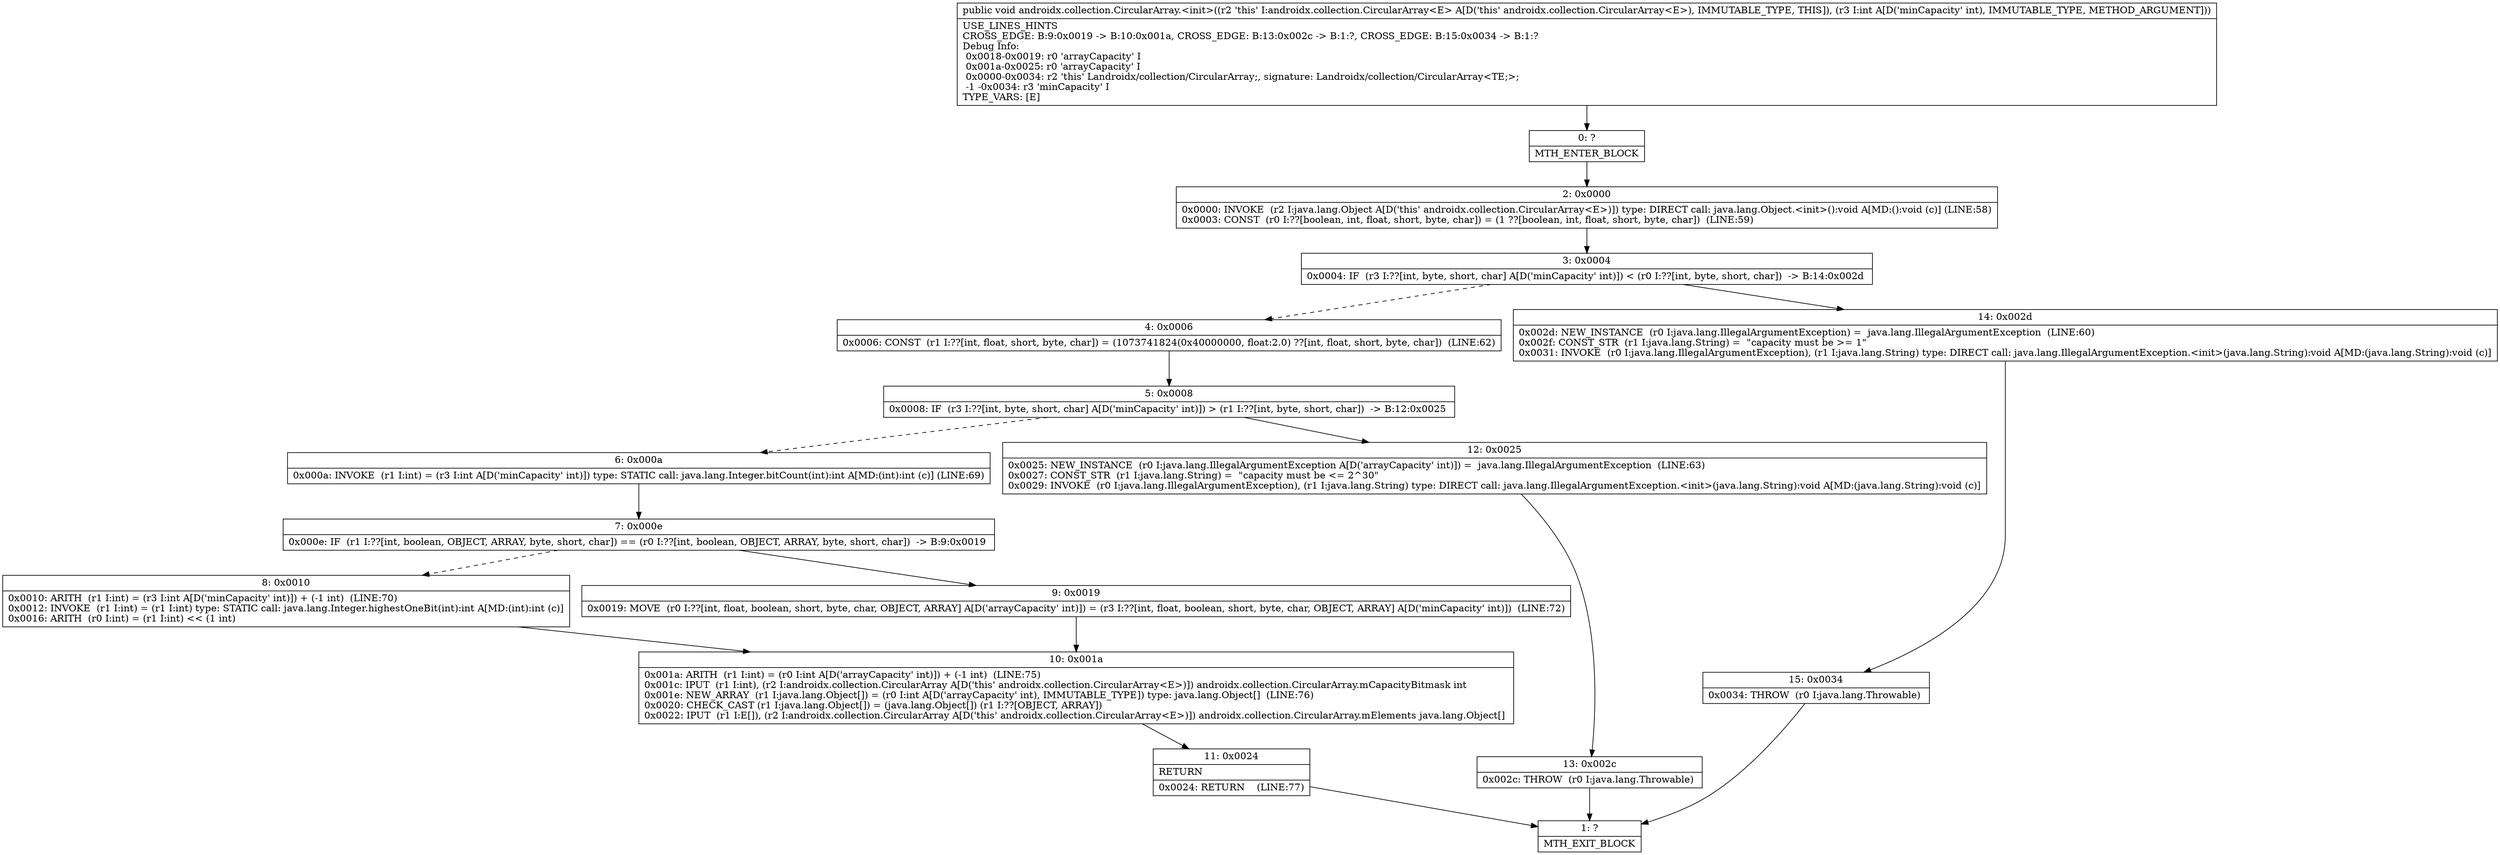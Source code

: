 digraph "CFG forandroidx.collection.CircularArray.\<init\>(I)V" {
Node_0 [shape=record,label="{0\:\ ?|MTH_ENTER_BLOCK\l}"];
Node_2 [shape=record,label="{2\:\ 0x0000|0x0000: INVOKE  (r2 I:java.lang.Object A[D('this' androidx.collection.CircularArray\<E\>)]) type: DIRECT call: java.lang.Object.\<init\>():void A[MD:():void (c)] (LINE:58)\l0x0003: CONST  (r0 I:??[boolean, int, float, short, byte, char]) = (1 ??[boolean, int, float, short, byte, char])  (LINE:59)\l}"];
Node_3 [shape=record,label="{3\:\ 0x0004|0x0004: IF  (r3 I:??[int, byte, short, char] A[D('minCapacity' int)]) \< (r0 I:??[int, byte, short, char])  \-\> B:14:0x002d \l}"];
Node_4 [shape=record,label="{4\:\ 0x0006|0x0006: CONST  (r1 I:??[int, float, short, byte, char]) = (1073741824(0x40000000, float:2.0) ??[int, float, short, byte, char])  (LINE:62)\l}"];
Node_5 [shape=record,label="{5\:\ 0x0008|0x0008: IF  (r3 I:??[int, byte, short, char] A[D('minCapacity' int)]) \> (r1 I:??[int, byte, short, char])  \-\> B:12:0x0025 \l}"];
Node_6 [shape=record,label="{6\:\ 0x000a|0x000a: INVOKE  (r1 I:int) = (r3 I:int A[D('minCapacity' int)]) type: STATIC call: java.lang.Integer.bitCount(int):int A[MD:(int):int (c)] (LINE:69)\l}"];
Node_7 [shape=record,label="{7\:\ 0x000e|0x000e: IF  (r1 I:??[int, boolean, OBJECT, ARRAY, byte, short, char]) == (r0 I:??[int, boolean, OBJECT, ARRAY, byte, short, char])  \-\> B:9:0x0019 \l}"];
Node_8 [shape=record,label="{8\:\ 0x0010|0x0010: ARITH  (r1 I:int) = (r3 I:int A[D('minCapacity' int)]) + (\-1 int)  (LINE:70)\l0x0012: INVOKE  (r1 I:int) = (r1 I:int) type: STATIC call: java.lang.Integer.highestOneBit(int):int A[MD:(int):int (c)]\l0x0016: ARITH  (r0 I:int) = (r1 I:int) \<\< (1 int) \l}"];
Node_10 [shape=record,label="{10\:\ 0x001a|0x001a: ARITH  (r1 I:int) = (r0 I:int A[D('arrayCapacity' int)]) + (\-1 int)  (LINE:75)\l0x001c: IPUT  (r1 I:int), (r2 I:androidx.collection.CircularArray A[D('this' androidx.collection.CircularArray\<E\>)]) androidx.collection.CircularArray.mCapacityBitmask int \l0x001e: NEW_ARRAY  (r1 I:java.lang.Object[]) = (r0 I:int A[D('arrayCapacity' int), IMMUTABLE_TYPE]) type: java.lang.Object[]  (LINE:76)\l0x0020: CHECK_CAST (r1 I:java.lang.Object[]) = (java.lang.Object[]) (r1 I:??[OBJECT, ARRAY]) \l0x0022: IPUT  (r1 I:E[]), (r2 I:androidx.collection.CircularArray A[D('this' androidx.collection.CircularArray\<E\>)]) androidx.collection.CircularArray.mElements java.lang.Object[] \l}"];
Node_11 [shape=record,label="{11\:\ 0x0024|RETURN\l|0x0024: RETURN    (LINE:77)\l}"];
Node_1 [shape=record,label="{1\:\ ?|MTH_EXIT_BLOCK\l}"];
Node_9 [shape=record,label="{9\:\ 0x0019|0x0019: MOVE  (r0 I:??[int, float, boolean, short, byte, char, OBJECT, ARRAY] A[D('arrayCapacity' int)]) = (r3 I:??[int, float, boolean, short, byte, char, OBJECT, ARRAY] A[D('minCapacity' int)])  (LINE:72)\l}"];
Node_12 [shape=record,label="{12\:\ 0x0025|0x0025: NEW_INSTANCE  (r0 I:java.lang.IllegalArgumentException A[D('arrayCapacity' int)]) =  java.lang.IllegalArgumentException  (LINE:63)\l0x0027: CONST_STR  (r1 I:java.lang.String) =  \"capacity must be \<= 2^30\" \l0x0029: INVOKE  (r0 I:java.lang.IllegalArgumentException), (r1 I:java.lang.String) type: DIRECT call: java.lang.IllegalArgumentException.\<init\>(java.lang.String):void A[MD:(java.lang.String):void (c)]\l}"];
Node_13 [shape=record,label="{13\:\ 0x002c|0x002c: THROW  (r0 I:java.lang.Throwable) \l}"];
Node_14 [shape=record,label="{14\:\ 0x002d|0x002d: NEW_INSTANCE  (r0 I:java.lang.IllegalArgumentException) =  java.lang.IllegalArgumentException  (LINE:60)\l0x002f: CONST_STR  (r1 I:java.lang.String) =  \"capacity must be \>= 1\" \l0x0031: INVOKE  (r0 I:java.lang.IllegalArgumentException), (r1 I:java.lang.String) type: DIRECT call: java.lang.IllegalArgumentException.\<init\>(java.lang.String):void A[MD:(java.lang.String):void (c)]\l}"];
Node_15 [shape=record,label="{15\:\ 0x0034|0x0034: THROW  (r0 I:java.lang.Throwable) \l}"];
MethodNode[shape=record,label="{public void androidx.collection.CircularArray.\<init\>((r2 'this' I:androidx.collection.CircularArray\<E\> A[D('this' androidx.collection.CircularArray\<E\>), IMMUTABLE_TYPE, THIS]), (r3 I:int A[D('minCapacity' int), IMMUTABLE_TYPE, METHOD_ARGUMENT]))  | USE_LINES_HINTS\lCROSS_EDGE: B:9:0x0019 \-\> B:10:0x001a, CROSS_EDGE: B:13:0x002c \-\> B:1:?, CROSS_EDGE: B:15:0x0034 \-\> B:1:?\lDebug Info:\l  0x0018\-0x0019: r0 'arrayCapacity' I\l  0x001a\-0x0025: r0 'arrayCapacity' I\l  0x0000\-0x0034: r2 'this' Landroidx\/collection\/CircularArray;, signature: Landroidx\/collection\/CircularArray\<TE;\>;\l  \-1 \-0x0034: r3 'minCapacity' I\lTYPE_VARS: [E]\l}"];
MethodNode -> Node_0;Node_0 -> Node_2;
Node_2 -> Node_3;
Node_3 -> Node_4[style=dashed];
Node_3 -> Node_14;
Node_4 -> Node_5;
Node_5 -> Node_6[style=dashed];
Node_5 -> Node_12;
Node_6 -> Node_7;
Node_7 -> Node_8[style=dashed];
Node_7 -> Node_9;
Node_8 -> Node_10;
Node_10 -> Node_11;
Node_11 -> Node_1;
Node_9 -> Node_10;
Node_12 -> Node_13;
Node_13 -> Node_1;
Node_14 -> Node_15;
Node_15 -> Node_1;
}

